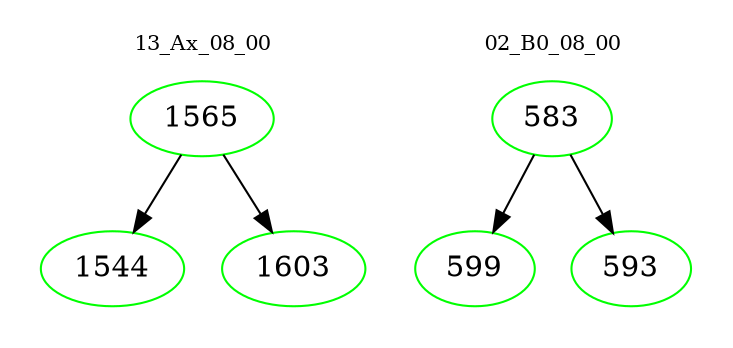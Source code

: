 digraph{
subgraph cluster_0 {
color = white
label = "13_Ax_08_00";
fontsize=10;
T0_1565 [label="1565", color="green"]
T0_1565 -> T0_1544 [color="black"]
T0_1544 [label="1544", color="green"]
T0_1565 -> T0_1603 [color="black"]
T0_1603 [label="1603", color="green"]
}
subgraph cluster_1 {
color = white
label = "02_B0_08_00";
fontsize=10;
T1_583 [label="583", color="green"]
T1_583 -> T1_599 [color="black"]
T1_599 [label="599", color="green"]
T1_583 -> T1_593 [color="black"]
T1_593 [label="593", color="green"]
}
}
